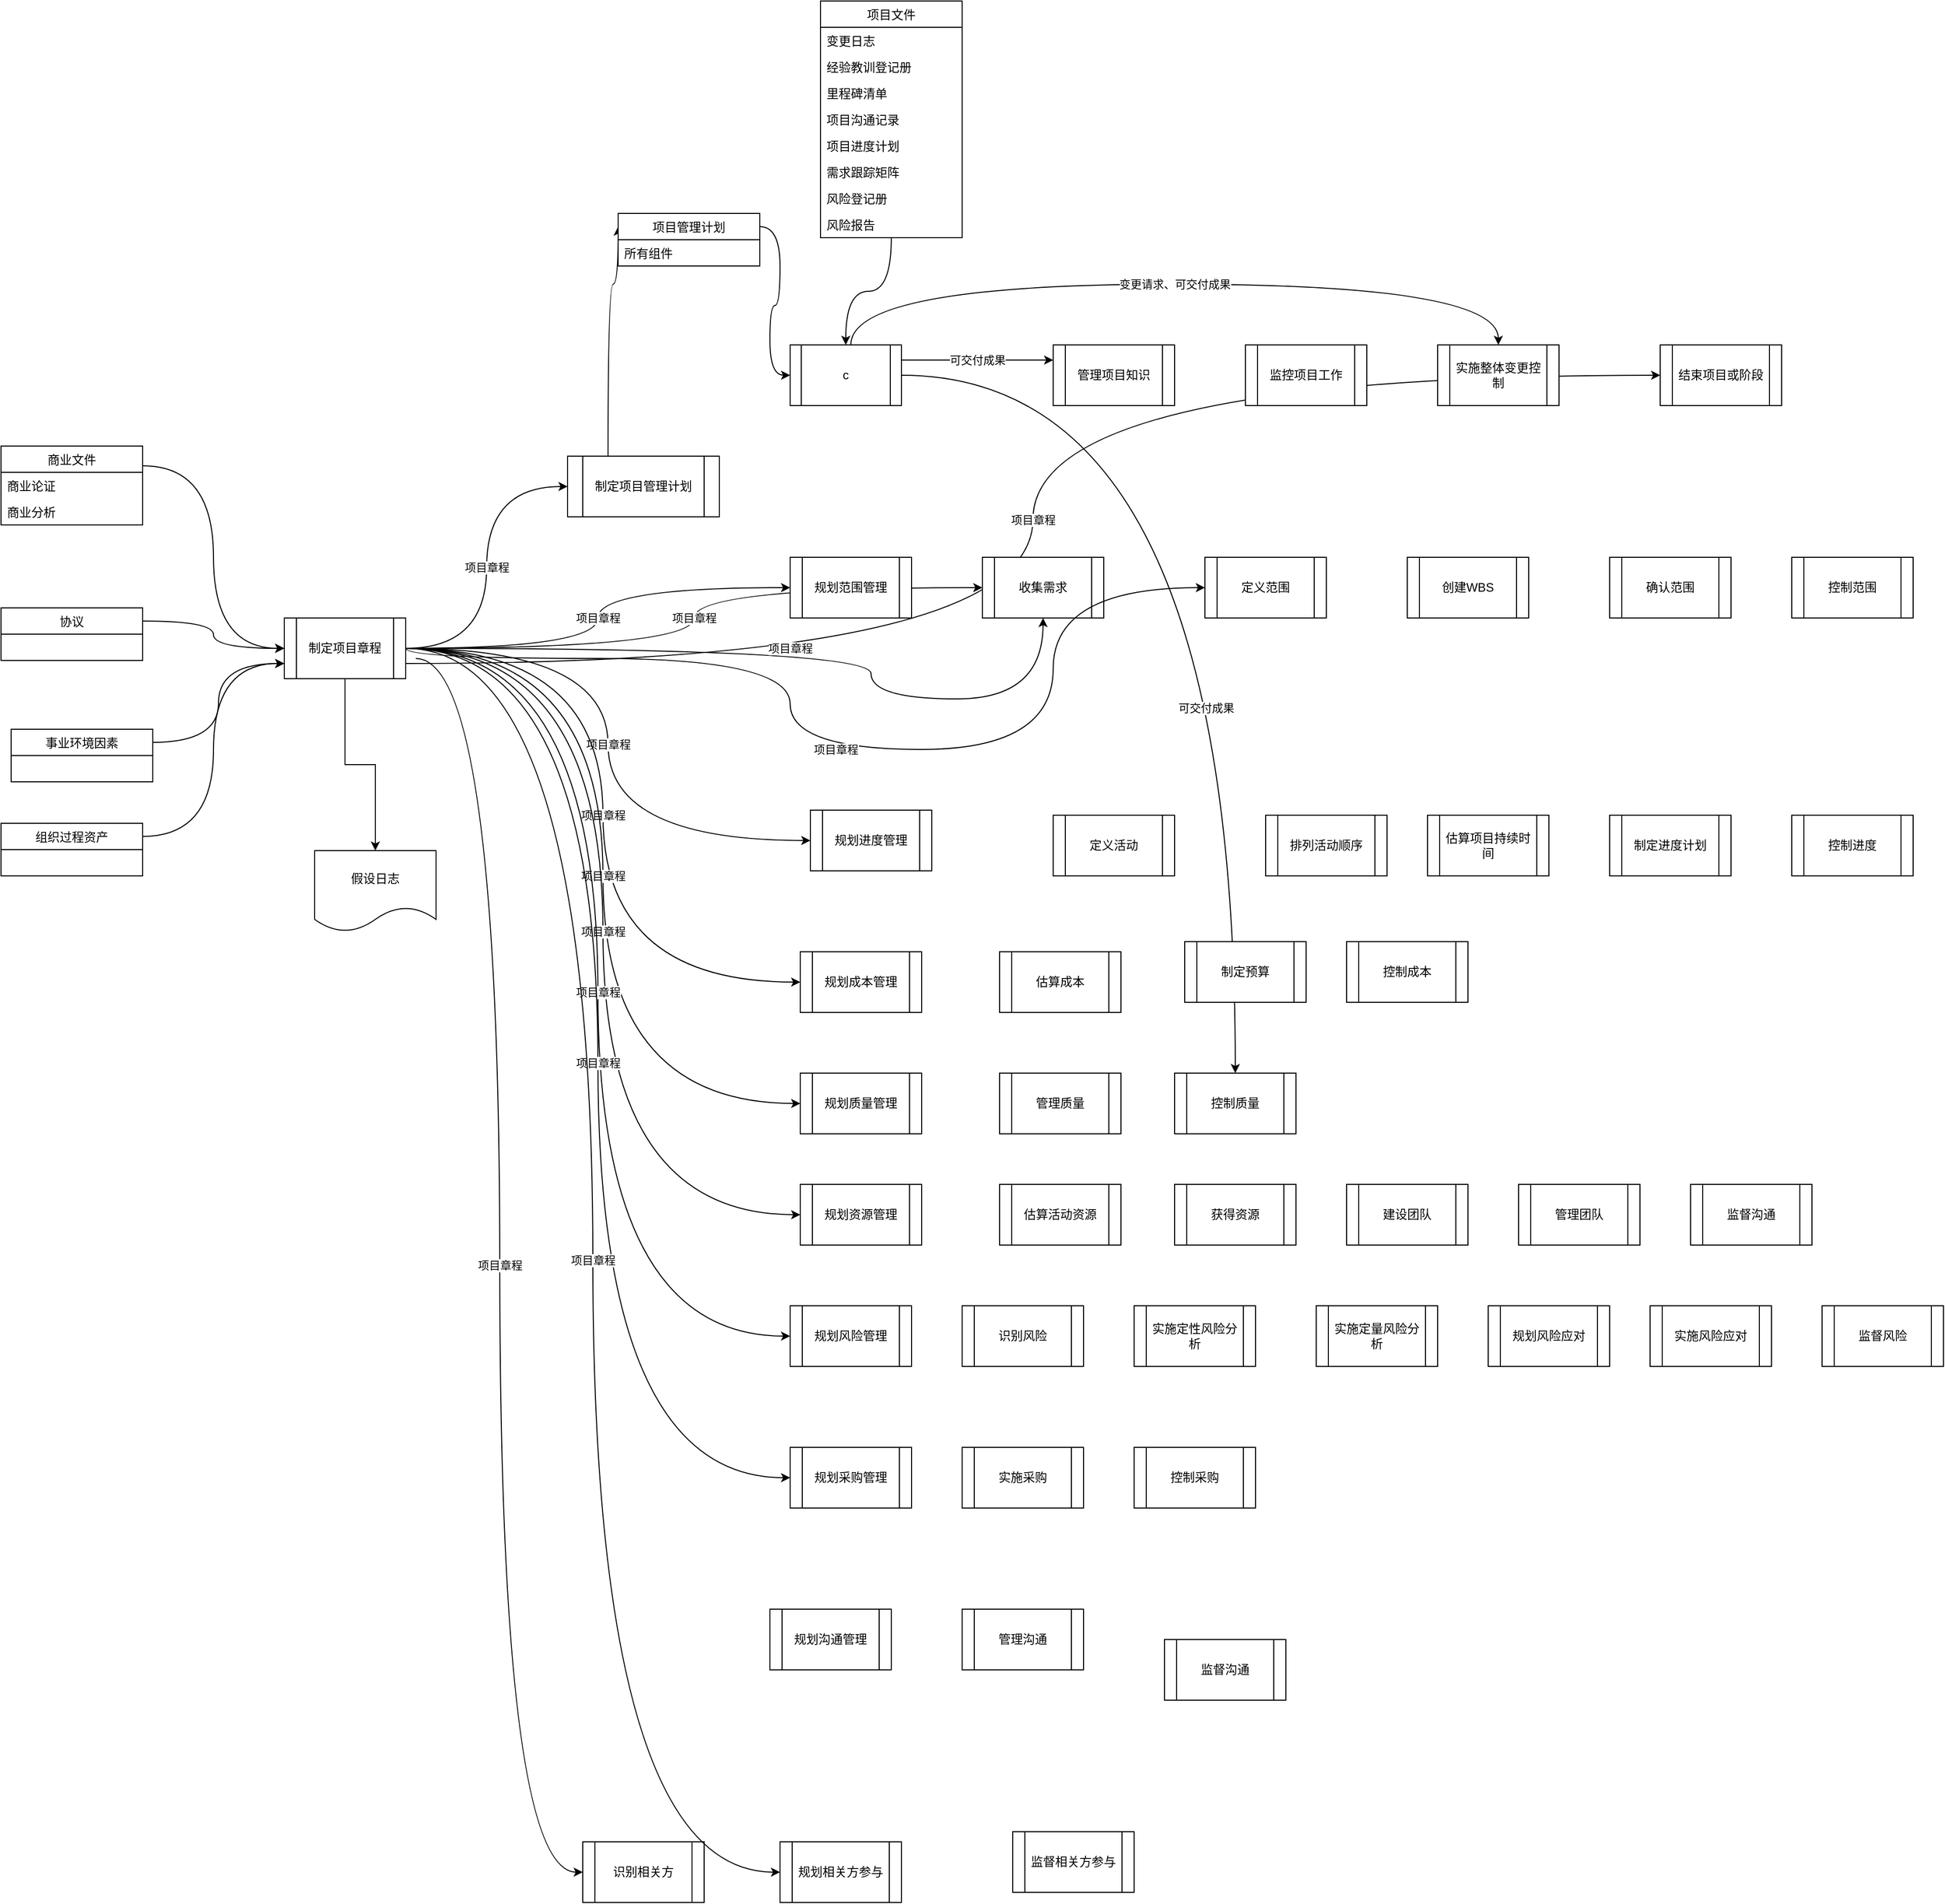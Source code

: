 <mxfile version="14.6.12" type="github">
  <diagram id="m8aTjoOfV7dFGpyjvriM" name="Page-1">
    <mxGraphModel dx="2889" dy="2292" grid="1" gridSize="10" guides="1" tooltips="1" connect="1" arrows="1" fold="1" page="1" pageScale="1" pageWidth="827" pageHeight="1169" math="0" shadow="0">
      <root>
        <mxCell id="0" />
        <mxCell id="1" parent="0" />
        <mxCell id="t7Aojp-ItPG905D_gQ0Z-66" value="项目章程" style="edgeStyle=orthogonalEdgeStyle;curved=1;rounded=0;orthogonalLoop=1;jettySize=auto;html=1;exitX=1;exitY=0.5;exitDx=0;exitDy=0;entryX=0;entryY=0.5;entryDx=0;entryDy=0;" parent="1" source="bnBMacwo3lmm5NPcSKSP-2" target="bnBMacwo3lmm5NPcSKSP-3" edge="1">
          <mxGeometry relative="1" as="geometry" />
        </mxCell>
        <mxCell id="t7Aojp-ItPG905D_gQ0Z-68" value="项目章程" style="edgeStyle=orthogonalEdgeStyle;curved=1;rounded=0;orthogonalLoop=1;jettySize=auto;html=1;exitX=1;exitY=0.75;exitDx=0;exitDy=0;entryX=0;entryY=0.5;entryDx=0;entryDy=0;" parent="1" source="bnBMacwo3lmm5NPcSKSP-2" target="t7Aojp-ItPG905D_gQ0Z-11" edge="1">
          <mxGeometry relative="1" as="geometry" />
        </mxCell>
        <mxCell id="t7Aojp-ItPG905D_gQ0Z-69" value="项目章程" style="edgeStyle=orthogonalEdgeStyle;curved=1;rounded=0;orthogonalLoop=1;jettySize=auto;html=1;" parent="1" source="bnBMacwo3lmm5NPcSKSP-2" target="bnBMacwo3lmm5NPcSKSP-5" edge="1">
          <mxGeometry relative="1" as="geometry" />
        </mxCell>
        <mxCell id="t7Aojp-ItPG905D_gQ0Z-70" value="项目章程" style="edgeStyle=orthogonalEdgeStyle;curved=1;rounded=0;orthogonalLoop=1;jettySize=auto;html=1;entryX=0;entryY=0.5;entryDx=0;entryDy=0;" parent="1" source="bnBMacwo3lmm5NPcSKSP-2" target="t7Aojp-ItPG905D_gQ0Z-4" edge="1">
          <mxGeometry relative="1" as="geometry" />
        </mxCell>
        <mxCell id="t7Aojp-ItPG905D_gQ0Z-71" value="项目章程" style="edgeStyle=orthogonalEdgeStyle;curved=1;rounded=0;orthogonalLoop=1;jettySize=auto;html=1;" parent="1" source="bnBMacwo3lmm5NPcSKSP-2" target="t7Aojp-ItPG905D_gQ0Z-1" edge="1">
          <mxGeometry relative="1" as="geometry" />
        </mxCell>
        <mxCell id="WDP2MfCTixCV3nq4B_E4-2" style="edgeStyle=orthogonalEdgeStyle;rounded=0;orthogonalLoop=1;jettySize=auto;html=1;entryX=0.5;entryY=0;entryDx=0;entryDy=0;" edge="1" parent="1" source="bnBMacwo3lmm5NPcSKSP-2" target="WDP2MfCTixCV3nq4B_E4-1">
          <mxGeometry relative="1" as="geometry" />
        </mxCell>
        <mxCell id="bnBMacwo3lmm5NPcSKSP-2" value="制定项目章程" style="shape=process;whiteSpace=wrap;html=1;backgroundOutline=1;" parent="1" vertex="1">
          <mxGeometry x="120" y="330" width="120" height="60" as="geometry" />
        </mxCell>
        <mxCell id="WDP2MfCTixCV3nq4B_E4-16" style="edgeStyle=orthogonalEdgeStyle;rounded=0;orthogonalLoop=1;jettySize=auto;html=1;curved=1;entryX=0;entryY=0.25;entryDx=0;entryDy=0;" edge="1" parent="1" source="bnBMacwo3lmm5NPcSKSP-3" target="WDP2MfCTixCV3nq4B_E4-18">
          <mxGeometry relative="1" as="geometry">
            <mxPoint x="460" as="targetPoint" />
            <Array as="points">
              <mxPoint x="440" />
              <mxPoint x="450" />
            </Array>
          </mxGeometry>
        </mxCell>
        <mxCell id="bnBMacwo3lmm5NPcSKSP-3" value="制定项目管理计划" style="shape=process;whiteSpace=wrap;html=1;backgroundOutline=1;" parent="1" vertex="1">
          <mxGeometry x="400" y="170" width="150" height="60" as="geometry" />
        </mxCell>
        <mxCell id="bnBMacwo3lmm5NPcSKSP-5" value="规划范围管理" style="shape=process;whiteSpace=wrap;html=1;backgroundOutline=1;" parent="1" vertex="1">
          <mxGeometry x="620" y="270" width="120" height="60" as="geometry" />
        </mxCell>
        <mxCell id="t7Aojp-ItPG905D_gQ0Z-1" value="收集需求" style="shape=process;whiteSpace=wrap;html=1;backgroundOutline=1;" parent="1" vertex="1">
          <mxGeometry x="810" y="270" width="120" height="60" as="geometry" />
        </mxCell>
        <mxCell id="t7Aojp-ItPG905D_gQ0Z-2" value="定义范围" style="shape=process;whiteSpace=wrap;html=1;backgroundOutline=1;" parent="1" vertex="1">
          <mxGeometry x="1030" y="270" width="120" height="60" as="geometry" />
        </mxCell>
        <mxCell id="t7Aojp-ItPG905D_gQ0Z-3" value="创建WBS" style="shape=process;whiteSpace=wrap;html=1;backgroundOutline=1;" parent="1" vertex="1">
          <mxGeometry x="1230" y="270" width="120" height="60" as="geometry" />
        </mxCell>
        <mxCell id="t7Aojp-ItPG905D_gQ0Z-4" value="规划进度管理" style="shape=process;whiteSpace=wrap;html=1;backgroundOutline=1;" parent="1" vertex="1">
          <mxGeometry x="640" y="520" width="120" height="60" as="geometry" />
        </mxCell>
        <mxCell id="t7Aojp-ItPG905D_gQ0Z-5" value="定义活动" style="shape=process;whiteSpace=wrap;html=1;backgroundOutline=1;" parent="1" vertex="1">
          <mxGeometry x="880" y="525" width="120" height="60" as="geometry" />
        </mxCell>
        <mxCell id="t7Aojp-ItPG905D_gQ0Z-6" value="排列活动顺序" style="shape=process;whiteSpace=wrap;html=1;backgroundOutline=1;" parent="1" vertex="1">
          <mxGeometry x="1090" y="525" width="120" height="60" as="geometry" />
        </mxCell>
        <mxCell id="WDP2MfCTixCV3nq4B_E4-33" value="可交付成果" style="edgeStyle=orthogonalEdgeStyle;curved=1;rounded=0;orthogonalLoop=1;jettySize=auto;html=1;exitX=1;exitY=0.25;exitDx=0;exitDy=0;entryX=0;entryY=0.25;entryDx=0;entryDy=0;" edge="1" parent="1" source="t7Aojp-ItPG905D_gQ0Z-7" target="t7Aojp-ItPG905D_gQ0Z-8">
          <mxGeometry relative="1" as="geometry" />
        </mxCell>
        <mxCell id="WDP2MfCTixCV3nq4B_E4-34" value="变更请求、可交付成果" style="edgeStyle=orthogonalEdgeStyle;curved=1;rounded=0;orthogonalLoop=1;jettySize=auto;html=1;entryX=0.5;entryY=0;entryDx=0;entryDy=0;" edge="1" parent="1" source="t7Aojp-ItPG905D_gQ0Z-7" target="t7Aojp-ItPG905D_gQ0Z-10">
          <mxGeometry relative="1" as="geometry">
            <Array as="points">
              <mxPoint x="680" />
              <mxPoint x="1320" />
            </Array>
          </mxGeometry>
        </mxCell>
        <mxCell id="WDP2MfCTixCV3nq4B_E4-35" style="edgeStyle=orthogonalEdgeStyle;curved=1;rounded=0;orthogonalLoop=1;jettySize=auto;html=1;" edge="1" parent="1" source="t7Aojp-ItPG905D_gQ0Z-7" target="t7Aojp-ItPG905D_gQ0Z-23">
          <mxGeometry relative="1" as="geometry" />
        </mxCell>
        <mxCell id="WDP2MfCTixCV3nq4B_E4-36" value="可交付成果" style="edgeLabel;html=1;align=center;verticalAlign=middle;resizable=0;points=[];" vertex="1" connectable="0" parent="WDP2MfCTixCV3nq4B_E4-35">
          <mxGeometry x="0.292" y="-29" relative="1" as="geometry">
            <mxPoint as="offset" />
          </mxGeometry>
        </mxCell>
        <mxCell id="t7Aojp-ItPG905D_gQ0Z-7" value="c" style="shape=process;whiteSpace=wrap;html=1;backgroundOutline=1;" parent="1" vertex="1">
          <mxGeometry x="620" y="60" width="110" height="60" as="geometry" />
        </mxCell>
        <mxCell id="t7Aojp-ItPG905D_gQ0Z-8" value="管理项目知识" style="shape=process;whiteSpace=wrap;html=1;backgroundOutline=1;" parent="1" vertex="1">
          <mxGeometry x="880" y="60" width="120" height="60" as="geometry" />
        </mxCell>
        <mxCell id="t7Aojp-ItPG905D_gQ0Z-9" value="监控项目工作" style="shape=process;whiteSpace=wrap;html=1;backgroundOutline=1;" parent="1" vertex="1">
          <mxGeometry x="1070" y="60" width="120" height="60" as="geometry" />
        </mxCell>
        <mxCell id="t7Aojp-ItPG905D_gQ0Z-10" value="实施整体变更控制" style="shape=process;whiteSpace=wrap;html=1;backgroundOutline=1;" parent="1" vertex="1">
          <mxGeometry x="1260" y="60" width="120" height="60" as="geometry" />
        </mxCell>
        <mxCell id="t7Aojp-ItPG905D_gQ0Z-11" value="结束项目或阶段&lt;span style=&quot;color: rgba(0 , 0 , 0 , 0) ; font-family: monospace ; font-size: 0px&quot;&gt;%3CmxGraphModel%3E%3Croot%3E%3CmxCell%20id%3D%220%22%2F%3E%3CmxCell%20id%3D%221%22%20parent%3D%220%22%2F%3E%3CmxCell%20id%3D%222%22%20value%3D%22%E5%AE%9A%E4%B9%89%E8%8C%83%E5%9B%B4%22%20style%3D%22shape%3Dprocess%3BwhiteSpace%3Dwrap%3Bhtml%3D1%3BbackgroundOutline%3D1%3B%22%20vertex%3D%221%22%20parent%3D%221%22%3E%3CmxGeometry%20x%3D%22640%22%20y%3D%22300%22%20width%3D%22120%22%20height%3D%2260%22%20as%3D%22geometry%22%2F%3E%3C%2FmxCell%3E%3C%2Froot%3E%3C%2FmxGraphModel%3E&lt;/span&gt;&lt;span style=&quot;color: rgba(0 , 0 , 0 , 0) ; font-family: monospace ; font-size: 0px&quot;&gt;%3CmxGraphModel%3E%3Croot%3E%3CmxCell%20id%3D%220%22%2F%3E%3CmxCell%20id%3D%221%22%20parent%3D%220%22%2F%3E%3CmxCell%20id%3D%222%22%20value%3D%22%E5%AE%9A%E4%B9%89%E8%8C%83%E5%9B%B4%22%20style%3D%22shape%3Dprocess%3BwhiteSpace%3Dwrap%3Bhtml%3D1%3BbackgroundOutline%3D1%3B%22%20vertex%3D%221%22%20parent%3D%221%22%3E%3CmxGeometry%20x%3D%22640%22%20y%3D%22300%22%20width%3D%22120%22%20height%3D%2260%22%20as%3D%22geometry%22%2F%3E%3C%2FmxCell%3E%3C%2Froot%3E%3C%2FmxGraphModel%3E&lt;/span&gt;" style="shape=process;whiteSpace=wrap;html=1;backgroundOutline=1;" parent="1" vertex="1">
          <mxGeometry x="1480" y="60" width="120" height="60" as="geometry" />
        </mxCell>
        <mxCell id="t7Aojp-ItPG905D_gQ0Z-12" value="确认范围" style="shape=process;whiteSpace=wrap;html=1;backgroundOutline=1;" parent="1" vertex="1">
          <mxGeometry x="1430" y="270" width="120" height="60" as="geometry" />
        </mxCell>
        <mxCell id="t7Aojp-ItPG905D_gQ0Z-13" value="控制范围" style="shape=process;whiteSpace=wrap;html=1;backgroundOutline=1;" parent="1" vertex="1">
          <mxGeometry x="1610" y="270" width="120" height="60" as="geometry" />
        </mxCell>
        <mxCell id="t7Aojp-ItPG905D_gQ0Z-14" value="估算项目持续时间" style="shape=process;whiteSpace=wrap;html=1;backgroundOutline=1;" parent="1" vertex="1">
          <mxGeometry x="1250" y="525" width="120" height="60" as="geometry" />
        </mxCell>
        <mxCell id="t7Aojp-ItPG905D_gQ0Z-15" value="制定进度计划" style="shape=process;whiteSpace=wrap;html=1;backgroundOutline=1;" parent="1" vertex="1">
          <mxGeometry x="1430" y="525" width="120" height="60" as="geometry" />
        </mxCell>
        <mxCell id="t7Aojp-ItPG905D_gQ0Z-16" value="控制进度" style="shape=process;whiteSpace=wrap;html=1;backgroundOutline=1;" parent="1" vertex="1">
          <mxGeometry x="1610" y="525" width="120" height="60" as="geometry" />
        </mxCell>
        <mxCell id="t7Aojp-ItPG905D_gQ0Z-17" value="规划成本管理" style="shape=process;whiteSpace=wrap;html=1;backgroundOutline=1;" parent="1" vertex="1">
          <mxGeometry x="630" y="660" width="120" height="60" as="geometry" />
        </mxCell>
        <mxCell id="t7Aojp-ItPG905D_gQ0Z-18" value="估算成本" style="shape=process;whiteSpace=wrap;html=1;backgroundOutline=1;" parent="1" vertex="1">
          <mxGeometry x="827" y="660" width="120" height="60" as="geometry" />
        </mxCell>
        <mxCell id="t7Aojp-ItPG905D_gQ0Z-19" value="制定预算" style="shape=process;whiteSpace=wrap;html=1;backgroundOutline=1;" parent="1" vertex="1">
          <mxGeometry x="1010" y="650" width="120" height="60" as="geometry" />
        </mxCell>
        <mxCell id="t7Aojp-ItPG905D_gQ0Z-20" value="控制成本" style="shape=process;whiteSpace=wrap;html=1;backgroundOutline=1;" parent="1" vertex="1">
          <mxGeometry x="1170" y="650" width="120" height="60" as="geometry" />
        </mxCell>
        <mxCell id="t7Aojp-ItPG905D_gQ0Z-21" value="规划质量管理" style="shape=process;whiteSpace=wrap;html=1;backgroundOutline=1;" parent="1" vertex="1">
          <mxGeometry x="630" y="780" width="120" height="60" as="geometry" />
        </mxCell>
        <mxCell id="t7Aojp-ItPG905D_gQ0Z-22" value="管理质量" style="shape=process;whiteSpace=wrap;html=1;backgroundOutline=1;" parent="1" vertex="1">
          <mxGeometry x="827" y="780" width="120" height="60" as="geometry" />
        </mxCell>
        <mxCell id="t7Aojp-ItPG905D_gQ0Z-23" value="控制质量" style="shape=process;whiteSpace=wrap;html=1;backgroundOutline=1;" parent="1" vertex="1">
          <mxGeometry x="1000" y="780" width="120" height="60" as="geometry" />
        </mxCell>
        <mxCell id="t7Aojp-ItPG905D_gQ0Z-24" value="规划资源管理" style="shape=process;whiteSpace=wrap;html=1;backgroundOutline=1;" parent="1" vertex="1">
          <mxGeometry x="630" y="890" width="120" height="60" as="geometry" />
        </mxCell>
        <mxCell id="t7Aojp-ItPG905D_gQ0Z-25" value="估算活动资源" style="shape=process;whiteSpace=wrap;html=1;backgroundOutline=1;" parent="1" vertex="1">
          <mxGeometry x="827" y="890" width="120" height="60" as="geometry" />
        </mxCell>
        <mxCell id="t7Aojp-ItPG905D_gQ0Z-26" value="获得资源" style="shape=process;whiteSpace=wrap;html=1;backgroundOutline=1;" parent="1" vertex="1">
          <mxGeometry x="1000" y="890" width="120" height="60" as="geometry" />
        </mxCell>
        <mxCell id="t7Aojp-ItPG905D_gQ0Z-27" value="建设团队" style="shape=process;whiteSpace=wrap;html=1;backgroundOutline=1;" parent="1" vertex="1">
          <mxGeometry x="1170" y="890" width="120" height="60" as="geometry" />
        </mxCell>
        <mxCell id="t7Aojp-ItPG905D_gQ0Z-28" value="管理团队" style="shape=process;whiteSpace=wrap;html=1;backgroundOutline=1;" parent="1" vertex="1">
          <mxGeometry x="1340" y="890" width="120" height="60" as="geometry" />
        </mxCell>
        <mxCell id="t7Aojp-ItPG905D_gQ0Z-29" value="监督沟通" style="shape=process;whiteSpace=wrap;html=1;backgroundOutline=1;" parent="1" vertex="1">
          <mxGeometry x="1510" y="890" width="120" height="60" as="geometry" />
        </mxCell>
        <mxCell id="t7Aojp-ItPG905D_gQ0Z-30" value="规划风险管理" style="shape=process;whiteSpace=wrap;html=1;backgroundOutline=1;" parent="1" vertex="1">
          <mxGeometry x="620" y="1010" width="120" height="60" as="geometry" />
        </mxCell>
        <mxCell id="t7Aojp-ItPG905D_gQ0Z-31" value="识别风险" style="shape=process;whiteSpace=wrap;html=1;backgroundOutline=1;" parent="1" vertex="1">
          <mxGeometry x="790" y="1010" width="120" height="60" as="geometry" />
        </mxCell>
        <mxCell id="t7Aojp-ItPG905D_gQ0Z-32" value="实施定性风险分析" style="shape=process;whiteSpace=wrap;html=1;backgroundOutline=1;" parent="1" vertex="1">
          <mxGeometry x="960" y="1010" width="120" height="60" as="geometry" />
        </mxCell>
        <mxCell id="t7Aojp-ItPG905D_gQ0Z-33" value="实施定量风险分析" style="shape=process;whiteSpace=wrap;html=1;backgroundOutline=1;" parent="1" vertex="1">
          <mxGeometry x="1140" y="1010" width="120" height="60" as="geometry" />
        </mxCell>
        <mxCell id="t7Aojp-ItPG905D_gQ0Z-34" value="规划风险应对" style="shape=process;whiteSpace=wrap;html=1;backgroundOutline=1;" parent="1" vertex="1">
          <mxGeometry x="1310" y="1010" width="120" height="60" as="geometry" />
        </mxCell>
        <mxCell id="t7Aojp-ItPG905D_gQ0Z-35" value="实施风险应对" style="shape=process;whiteSpace=wrap;html=1;backgroundOutline=1;" parent="1" vertex="1">
          <mxGeometry x="1470" y="1010" width="120" height="60" as="geometry" />
        </mxCell>
        <mxCell id="t7Aojp-ItPG905D_gQ0Z-36" value="监督风险" style="shape=process;whiteSpace=wrap;html=1;backgroundOutline=1;" parent="1" vertex="1">
          <mxGeometry x="1640" y="1010" width="120" height="60" as="geometry" />
        </mxCell>
        <mxCell id="t7Aojp-ItPG905D_gQ0Z-37" value="规划采购管理" style="shape=process;whiteSpace=wrap;html=1;backgroundOutline=1;" parent="1" vertex="1">
          <mxGeometry x="620" y="1150" width="120" height="60" as="geometry" />
        </mxCell>
        <mxCell id="t7Aojp-ItPG905D_gQ0Z-38" value="实施采购" style="shape=process;whiteSpace=wrap;html=1;backgroundOutline=1;" parent="1" vertex="1">
          <mxGeometry x="790" y="1150" width="120" height="60" as="geometry" />
        </mxCell>
        <mxCell id="t7Aojp-ItPG905D_gQ0Z-39" value="控制采购" style="shape=process;whiteSpace=wrap;html=1;backgroundOutline=1;" parent="1" vertex="1">
          <mxGeometry x="960" y="1150" width="120" height="60" as="geometry" />
        </mxCell>
        <mxCell id="t7Aojp-ItPG905D_gQ0Z-40" value="识别相关方" style="shape=process;whiteSpace=wrap;html=1;backgroundOutline=1;" parent="1" vertex="1">
          <mxGeometry x="415" y="1540" width="120" height="60" as="geometry" />
        </mxCell>
        <mxCell id="t7Aojp-ItPG905D_gQ0Z-41" value="规划相关方参与" style="shape=process;whiteSpace=wrap;html=1;backgroundOutline=1;" parent="1" vertex="1">
          <mxGeometry x="610" y="1540" width="120" height="60" as="geometry" />
        </mxCell>
        <mxCell id="t7Aojp-ItPG905D_gQ0Z-42" value="监督相关方参与" style="shape=process;whiteSpace=wrap;html=1;backgroundOutline=1;" parent="1" vertex="1">
          <mxGeometry x="840" y="1530" width="120" height="60" as="geometry" />
        </mxCell>
        <mxCell id="t7Aojp-ItPG905D_gQ0Z-49" style="edgeStyle=orthogonalEdgeStyle;rounded=0;orthogonalLoop=1;jettySize=auto;html=1;exitX=1;exitY=0.25;exitDx=0;exitDy=0;entryX=0;entryY=0.5;entryDx=0;entryDy=0;curved=1;" parent="1" source="t7Aojp-ItPG905D_gQ0Z-45" target="bnBMacwo3lmm5NPcSKSP-2" edge="1">
          <mxGeometry relative="1" as="geometry" />
        </mxCell>
        <mxCell id="t7Aojp-ItPG905D_gQ0Z-45" value="商业文件" style="swimlane;fontStyle=0;childLayout=stackLayout;horizontal=1;startSize=26;fillColor=none;horizontalStack=0;resizeParent=1;resizeParentMax=0;resizeLast=0;collapsible=1;marginBottom=0;" parent="1" vertex="1">
          <mxGeometry x="-160" y="160" width="140" height="78" as="geometry" />
        </mxCell>
        <mxCell id="t7Aojp-ItPG905D_gQ0Z-46" value="商业论证" style="text;strokeColor=none;fillColor=none;align=left;verticalAlign=top;spacingLeft=4;spacingRight=4;overflow=hidden;rotatable=0;points=[[0,0.5],[1,0.5]];portConstraint=eastwest;" parent="t7Aojp-ItPG905D_gQ0Z-45" vertex="1">
          <mxGeometry y="26" width="140" height="26" as="geometry" />
        </mxCell>
        <mxCell id="t7Aojp-ItPG905D_gQ0Z-47" value="商业分析" style="text;strokeColor=none;fillColor=none;align=left;verticalAlign=top;spacingLeft=4;spacingRight=4;overflow=hidden;rotatable=0;points=[[0,0.5],[1,0.5]];portConstraint=eastwest;" parent="t7Aojp-ItPG905D_gQ0Z-45" vertex="1">
          <mxGeometry y="52" width="140" height="26" as="geometry" />
        </mxCell>
        <mxCell id="t7Aojp-ItPG905D_gQ0Z-54" style="edgeStyle=orthogonalEdgeStyle;rounded=0;orthogonalLoop=1;jettySize=auto;html=1;exitX=1;exitY=0.25;exitDx=0;exitDy=0;entryX=0;entryY=0.5;entryDx=0;entryDy=0;curved=1;" parent="1" source="t7Aojp-ItPG905D_gQ0Z-60" target="bnBMacwo3lmm5NPcSKSP-2" edge="1">
          <mxGeometry relative="1" as="geometry">
            <mxPoint y="337" as="sourcePoint" />
          </mxGeometry>
        </mxCell>
        <mxCell id="t7Aojp-ItPG905D_gQ0Z-61" style="edgeStyle=orthogonalEdgeStyle;rounded=0;orthogonalLoop=1;jettySize=auto;html=1;exitX=1;exitY=0.25;exitDx=0;exitDy=0;entryX=0;entryY=0.75;entryDx=0;entryDy=0;curved=1;" parent="1" source="t7Aojp-ItPG905D_gQ0Z-55" target="bnBMacwo3lmm5NPcSKSP-2" edge="1">
          <mxGeometry relative="1" as="geometry" />
        </mxCell>
        <mxCell id="t7Aojp-ItPG905D_gQ0Z-55" value="事业环境因素" style="swimlane;fontStyle=0;childLayout=stackLayout;horizontal=1;startSize=26;fillColor=none;horizontalStack=0;resizeParent=1;resizeParentMax=0;resizeLast=0;collapsible=1;marginBottom=0;" parent="1" vertex="1">
          <mxGeometry x="-150" y="440" width="140" height="52" as="geometry" />
        </mxCell>
        <mxCell id="t7Aojp-ItPG905D_gQ0Z-62" style="edgeStyle=orthogonalEdgeStyle;rounded=0;orthogonalLoop=1;jettySize=auto;html=1;exitX=1;exitY=0.25;exitDx=0;exitDy=0;entryX=0;entryY=0.75;entryDx=0;entryDy=0;curved=1;" parent="1" source="t7Aojp-ItPG905D_gQ0Z-59" target="bnBMacwo3lmm5NPcSKSP-2" edge="1">
          <mxGeometry relative="1" as="geometry" />
        </mxCell>
        <mxCell id="t7Aojp-ItPG905D_gQ0Z-59" value="组织过程资产" style="swimlane;fontStyle=0;childLayout=stackLayout;horizontal=1;startSize=26;fillColor=none;horizontalStack=0;resizeParent=1;resizeParentMax=0;resizeLast=0;collapsible=1;marginBottom=0;" parent="1" vertex="1">
          <mxGeometry x="-160" y="533" width="140" height="52" as="geometry" />
        </mxCell>
        <mxCell id="t7Aojp-ItPG905D_gQ0Z-60" value="协议" style="swimlane;fontStyle=0;childLayout=stackLayout;horizontal=1;startSize=26;fillColor=none;horizontalStack=0;resizeParent=1;resizeParentMax=0;resizeLast=0;collapsible=1;marginBottom=0;" parent="1" vertex="1">
          <mxGeometry x="-160" y="320" width="140" height="52" as="geometry" />
        </mxCell>
        <mxCell id="WDP2MfCTixCV3nq4B_E4-1" value="假设日志" style="shape=document;whiteSpace=wrap;html=1;boundedLbl=1;" vertex="1" parent="1">
          <mxGeometry x="150" y="560" width="120" height="80" as="geometry" />
        </mxCell>
        <mxCell id="WDP2MfCTixCV3nq4B_E4-3" value="项目章程" style="edgeStyle=orthogonalEdgeStyle;curved=1;rounded=0;orthogonalLoop=1;jettySize=auto;html=1;exitX=1;exitY=0.5;exitDx=0;exitDy=0;" edge="1" parent="1" source="bnBMacwo3lmm5NPcSKSP-2" target="t7Aojp-ItPG905D_gQ0Z-1">
          <mxGeometry relative="1" as="geometry">
            <mxPoint x="250" y="370" as="sourcePoint" />
            <mxPoint x="650" y="560" as="targetPoint" />
            <Array as="points">
              <mxPoint x="700" y="360" />
              <mxPoint x="700" y="410" />
              <mxPoint x="870" y="410" />
            </Array>
          </mxGeometry>
        </mxCell>
        <mxCell id="WDP2MfCTixCV3nq4B_E4-4" value="项目章程" style="edgeStyle=orthogonalEdgeStyle;curved=1;rounded=0;orthogonalLoop=1;jettySize=auto;html=1;exitX=1;exitY=0.5;exitDx=0;exitDy=0;entryX=0;entryY=0.5;entryDx=0;entryDy=0;" edge="1" parent="1" source="bnBMacwo3lmm5NPcSKSP-2" target="t7Aojp-ItPG905D_gQ0Z-2">
          <mxGeometry relative="1" as="geometry">
            <mxPoint x="250" y="370" as="sourcePoint" />
            <mxPoint x="880" y="340" as="targetPoint" />
            <Array as="points">
              <mxPoint x="240" y="370" />
              <mxPoint x="620" y="370" />
              <mxPoint x="620" y="460" />
              <mxPoint x="880" y="460" />
              <mxPoint x="880" y="300" />
            </Array>
          </mxGeometry>
        </mxCell>
        <mxCell id="WDP2MfCTixCV3nq4B_E4-5" value="项目章程" style="edgeStyle=orthogonalEdgeStyle;curved=1;rounded=0;orthogonalLoop=1;jettySize=auto;html=1;entryX=0;entryY=0.5;entryDx=0;entryDy=0;" edge="1" parent="1" source="bnBMacwo3lmm5NPcSKSP-2" target="t7Aojp-ItPG905D_gQ0Z-17">
          <mxGeometry relative="1" as="geometry">
            <mxPoint x="250" y="370" as="sourcePoint" />
            <mxPoint x="650" y="560" as="targetPoint" />
          </mxGeometry>
        </mxCell>
        <mxCell id="WDP2MfCTixCV3nq4B_E4-6" value="项目章程" style="edgeStyle=orthogonalEdgeStyle;curved=1;rounded=0;orthogonalLoop=1;jettySize=auto;html=1;entryX=0;entryY=0.5;entryDx=0;entryDy=0;" edge="1" parent="1" source="bnBMacwo3lmm5NPcSKSP-2" target="t7Aojp-ItPG905D_gQ0Z-21">
          <mxGeometry relative="1" as="geometry">
            <mxPoint x="250" y="370" as="sourcePoint" />
            <mxPoint x="640" y="700" as="targetPoint" />
          </mxGeometry>
        </mxCell>
        <mxCell id="WDP2MfCTixCV3nq4B_E4-7" value="项目章程" style="edgeStyle=orthogonalEdgeStyle;curved=1;rounded=0;orthogonalLoop=1;jettySize=auto;html=1;entryX=0;entryY=0.5;entryDx=0;entryDy=0;exitX=1;exitY=0.5;exitDx=0;exitDy=0;" edge="1" parent="1" source="bnBMacwo3lmm5NPcSKSP-2" target="t7Aojp-ItPG905D_gQ0Z-24">
          <mxGeometry relative="1" as="geometry">
            <mxPoint x="250" y="370" as="sourcePoint" />
            <mxPoint x="640" y="820" as="targetPoint" />
          </mxGeometry>
        </mxCell>
        <mxCell id="WDP2MfCTixCV3nq4B_E4-8" value="项目章程" style="edgeStyle=orthogonalEdgeStyle;curved=1;rounded=0;orthogonalLoop=1;jettySize=auto;html=1;entryX=0;entryY=0.5;entryDx=0;entryDy=0;exitX=1;exitY=0.5;exitDx=0;exitDy=0;" edge="1" parent="1" source="bnBMacwo3lmm5NPcSKSP-2" target="t7Aojp-ItPG905D_gQ0Z-30">
          <mxGeometry relative="1" as="geometry">
            <mxPoint x="250" y="370" as="sourcePoint" />
            <mxPoint x="640" y="930" as="targetPoint" />
          </mxGeometry>
        </mxCell>
        <mxCell id="WDP2MfCTixCV3nq4B_E4-9" value="项目章程" style="edgeStyle=orthogonalEdgeStyle;curved=1;rounded=0;orthogonalLoop=1;jettySize=auto;html=1;entryX=0;entryY=0.5;entryDx=0;entryDy=0;" edge="1" parent="1" source="bnBMacwo3lmm5NPcSKSP-2" target="t7Aojp-ItPG905D_gQ0Z-37">
          <mxGeometry relative="1" as="geometry">
            <mxPoint x="250" y="370" as="sourcePoint" />
            <mxPoint x="630" y="1050" as="targetPoint" />
          </mxGeometry>
        </mxCell>
        <mxCell id="WDP2MfCTixCV3nq4B_E4-10" value="项目章程" style="edgeStyle=orthogonalEdgeStyle;curved=1;rounded=0;orthogonalLoop=1;jettySize=auto;html=1;entryX=0;entryY=0.5;entryDx=0;entryDy=0;" edge="1" parent="1" target="t7Aojp-ItPG905D_gQ0Z-40">
          <mxGeometry relative="1" as="geometry">
            <mxPoint x="250" y="370" as="sourcePoint" />
            <mxPoint x="420" y="1330" as="targetPoint" />
          </mxGeometry>
        </mxCell>
        <mxCell id="WDP2MfCTixCV3nq4B_E4-11" value="项目章程" style="edgeStyle=orthogonalEdgeStyle;curved=1;rounded=0;orthogonalLoop=1;jettySize=auto;html=1;entryX=0;entryY=0.5;entryDx=0;entryDy=0;exitX=1;exitY=0.5;exitDx=0;exitDy=0;" edge="1" parent="1" source="bnBMacwo3lmm5NPcSKSP-2" target="t7Aojp-ItPG905D_gQ0Z-41">
          <mxGeometry relative="1" as="geometry">
            <mxPoint x="260" y="380" as="sourcePoint" />
            <mxPoint x="440" y="1340" as="targetPoint" />
          </mxGeometry>
        </mxCell>
        <mxCell id="WDP2MfCTixCV3nq4B_E4-12" value="规划沟通管理" style="shape=process;whiteSpace=wrap;html=1;backgroundOutline=1;" vertex="1" parent="1">
          <mxGeometry x="600" y="1310" width="120" height="60" as="geometry" />
        </mxCell>
        <mxCell id="WDP2MfCTixCV3nq4B_E4-13" value="管理沟通" style="shape=process;whiteSpace=wrap;html=1;backgroundOutline=1;" vertex="1" parent="1">
          <mxGeometry x="790" y="1310" width="120" height="60" as="geometry" />
        </mxCell>
        <mxCell id="WDP2MfCTixCV3nq4B_E4-14" value="监督沟通" style="shape=process;whiteSpace=wrap;html=1;backgroundOutline=1;" vertex="1" parent="1">
          <mxGeometry x="990" y="1340" width="120" height="60" as="geometry" />
        </mxCell>
        <mxCell id="WDP2MfCTixCV3nq4B_E4-17" style="edgeStyle=orthogonalEdgeStyle;curved=1;rounded=0;orthogonalLoop=1;jettySize=auto;html=1;exitX=1;exitY=0.25;exitDx=0;exitDy=0;entryX=0;entryY=0.5;entryDx=0;entryDy=0;" edge="1" parent="1" source="WDP2MfCTixCV3nq4B_E4-18" target="t7Aojp-ItPG905D_gQ0Z-7">
          <mxGeometry relative="1" as="geometry">
            <mxPoint x="580" as="sourcePoint" />
          </mxGeometry>
        </mxCell>
        <mxCell id="WDP2MfCTixCV3nq4B_E4-18" value="项目管理计划" style="swimlane;fontStyle=0;childLayout=stackLayout;horizontal=1;startSize=26;horizontalStack=0;resizeParent=1;resizeParentMax=0;resizeLast=0;collapsible=1;marginBottom=0;" vertex="1" parent="1">
          <mxGeometry x="450" y="-70" width="140" height="52" as="geometry" />
        </mxCell>
        <mxCell id="WDP2MfCTixCV3nq4B_E4-19" value="所有组件" style="text;strokeColor=none;fillColor=none;align=left;verticalAlign=top;spacingLeft=4;spacingRight=4;overflow=hidden;rotatable=0;points=[[0,0.5],[1,0.5]];portConstraint=eastwest;" vertex="1" parent="WDP2MfCTixCV3nq4B_E4-18">
          <mxGeometry y="26" width="140" height="26" as="geometry" />
        </mxCell>
        <mxCell id="WDP2MfCTixCV3nq4B_E4-32" style="edgeStyle=orthogonalEdgeStyle;curved=1;rounded=0;orthogonalLoop=1;jettySize=auto;html=1;" edge="1" parent="1" source="WDP2MfCTixCV3nq4B_E4-23" target="t7Aojp-ItPG905D_gQ0Z-7">
          <mxGeometry relative="1" as="geometry" />
        </mxCell>
        <mxCell id="WDP2MfCTixCV3nq4B_E4-23" value="项目文件" style="swimlane;fontStyle=0;childLayout=stackLayout;horizontal=1;startSize=26;horizontalStack=0;resizeParent=1;resizeParentMax=0;resizeLast=0;collapsible=1;marginBottom=0;" vertex="1" parent="1">
          <mxGeometry x="650" y="-280" width="140" height="234" as="geometry" />
        </mxCell>
        <mxCell id="WDP2MfCTixCV3nq4B_E4-24" value="变更日志" style="text;strokeColor=none;fillColor=none;align=left;verticalAlign=top;spacingLeft=4;spacingRight=4;overflow=hidden;rotatable=0;points=[[0,0.5],[1,0.5]];portConstraint=eastwest;" vertex="1" parent="WDP2MfCTixCV3nq4B_E4-23">
          <mxGeometry y="26" width="140" height="26" as="geometry" />
        </mxCell>
        <mxCell id="WDP2MfCTixCV3nq4B_E4-25" value="经验教训登记册" style="text;strokeColor=none;fillColor=none;align=left;verticalAlign=top;spacingLeft=4;spacingRight=4;overflow=hidden;rotatable=0;points=[[0,0.5],[1,0.5]];portConstraint=eastwest;" vertex="1" parent="WDP2MfCTixCV3nq4B_E4-23">
          <mxGeometry y="52" width="140" height="26" as="geometry" />
        </mxCell>
        <mxCell id="WDP2MfCTixCV3nq4B_E4-26" value="里程碑清单" style="text;strokeColor=none;fillColor=none;align=left;verticalAlign=top;spacingLeft=4;spacingRight=4;overflow=hidden;rotatable=0;points=[[0,0.5],[1,0.5]];portConstraint=eastwest;" vertex="1" parent="WDP2MfCTixCV3nq4B_E4-23">
          <mxGeometry y="78" width="140" height="26" as="geometry" />
        </mxCell>
        <mxCell id="WDP2MfCTixCV3nq4B_E4-27" value="项目沟通记录" style="text;strokeColor=none;fillColor=none;align=left;verticalAlign=top;spacingLeft=4;spacingRight=4;overflow=hidden;rotatable=0;points=[[0,0.5],[1,0.5]];portConstraint=eastwest;" vertex="1" parent="WDP2MfCTixCV3nq4B_E4-23">
          <mxGeometry y="104" width="140" height="26" as="geometry" />
        </mxCell>
        <mxCell id="WDP2MfCTixCV3nq4B_E4-28" value="项目进度计划" style="text;strokeColor=none;fillColor=none;align=left;verticalAlign=top;spacingLeft=4;spacingRight=4;overflow=hidden;rotatable=0;points=[[0,0.5],[1,0.5]];portConstraint=eastwest;" vertex="1" parent="WDP2MfCTixCV3nq4B_E4-23">
          <mxGeometry y="130" width="140" height="26" as="geometry" />
        </mxCell>
        <mxCell id="WDP2MfCTixCV3nq4B_E4-29" value="需求跟踪矩阵" style="text;strokeColor=none;fillColor=none;align=left;verticalAlign=top;spacingLeft=4;spacingRight=4;overflow=hidden;rotatable=0;points=[[0,0.5],[1,0.5]];portConstraint=eastwest;" vertex="1" parent="WDP2MfCTixCV3nq4B_E4-23">
          <mxGeometry y="156" width="140" height="26" as="geometry" />
        </mxCell>
        <mxCell id="WDP2MfCTixCV3nq4B_E4-30" value="风险登记册" style="text;strokeColor=none;fillColor=none;align=left;verticalAlign=top;spacingLeft=4;spacingRight=4;overflow=hidden;rotatable=0;points=[[0,0.5],[1,0.5]];portConstraint=eastwest;" vertex="1" parent="WDP2MfCTixCV3nq4B_E4-23">
          <mxGeometry y="182" width="140" height="26" as="geometry" />
        </mxCell>
        <mxCell id="WDP2MfCTixCV3nq4B_E4-31" value="风险报告" style="text;strokeColor=none;fillColor=none;align=left;verticalAlign=top;spacingLeft=4;spacingRight=4;overflow=hidden;rotatable=0;points=[[0,0.5],[1,0.5]];portConstraint=eastwest;" vertex="1" parent="WDP2MfCTixCV3nq4B_E4-23">
          <mxGeometry y="208" width="140" height="26" as="geometry" />
        </mxCell>
      </root>
    </mxGraphModel>
  </diagram>
</mxfile>
